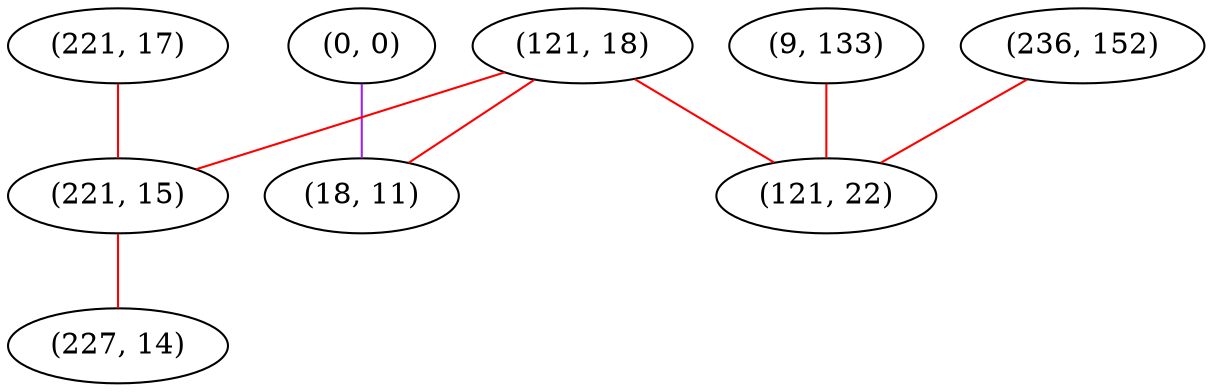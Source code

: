 graph "" {
"(221, 17)";
"(0, 0)";
"(121, 18)";
"(18, 11)";
"(236, 152)";
"(9, 133)";
"(221, 15)";
"(121, 22)";
"(227, 14)";
"(221, 17)" -- "(221, 15)"  [color=red, key=0, weight=1];
"(0, 0)" -- "(18, 11)"  [color=purple, key=0, weight=4];
"(121, 18)" -- "(18, 11)"  [color=red, key=0, weight=1];
"(121, 18)" -- "(221, 15)"  [color=red, key=0, weight=1];
"(121, 18)" -- "(121, 22)"  [color=red, key=0, weight=1];
"(236, 152)" -- "(121, 22)"  [color=red, key=0, weight=1];
"(9, 133)" -- "(121, 22)"  [color=red, key=0, weight=1];
"(221, 15)" -- "(227, 14)"  [color=red, key=0, weight=1];
}
